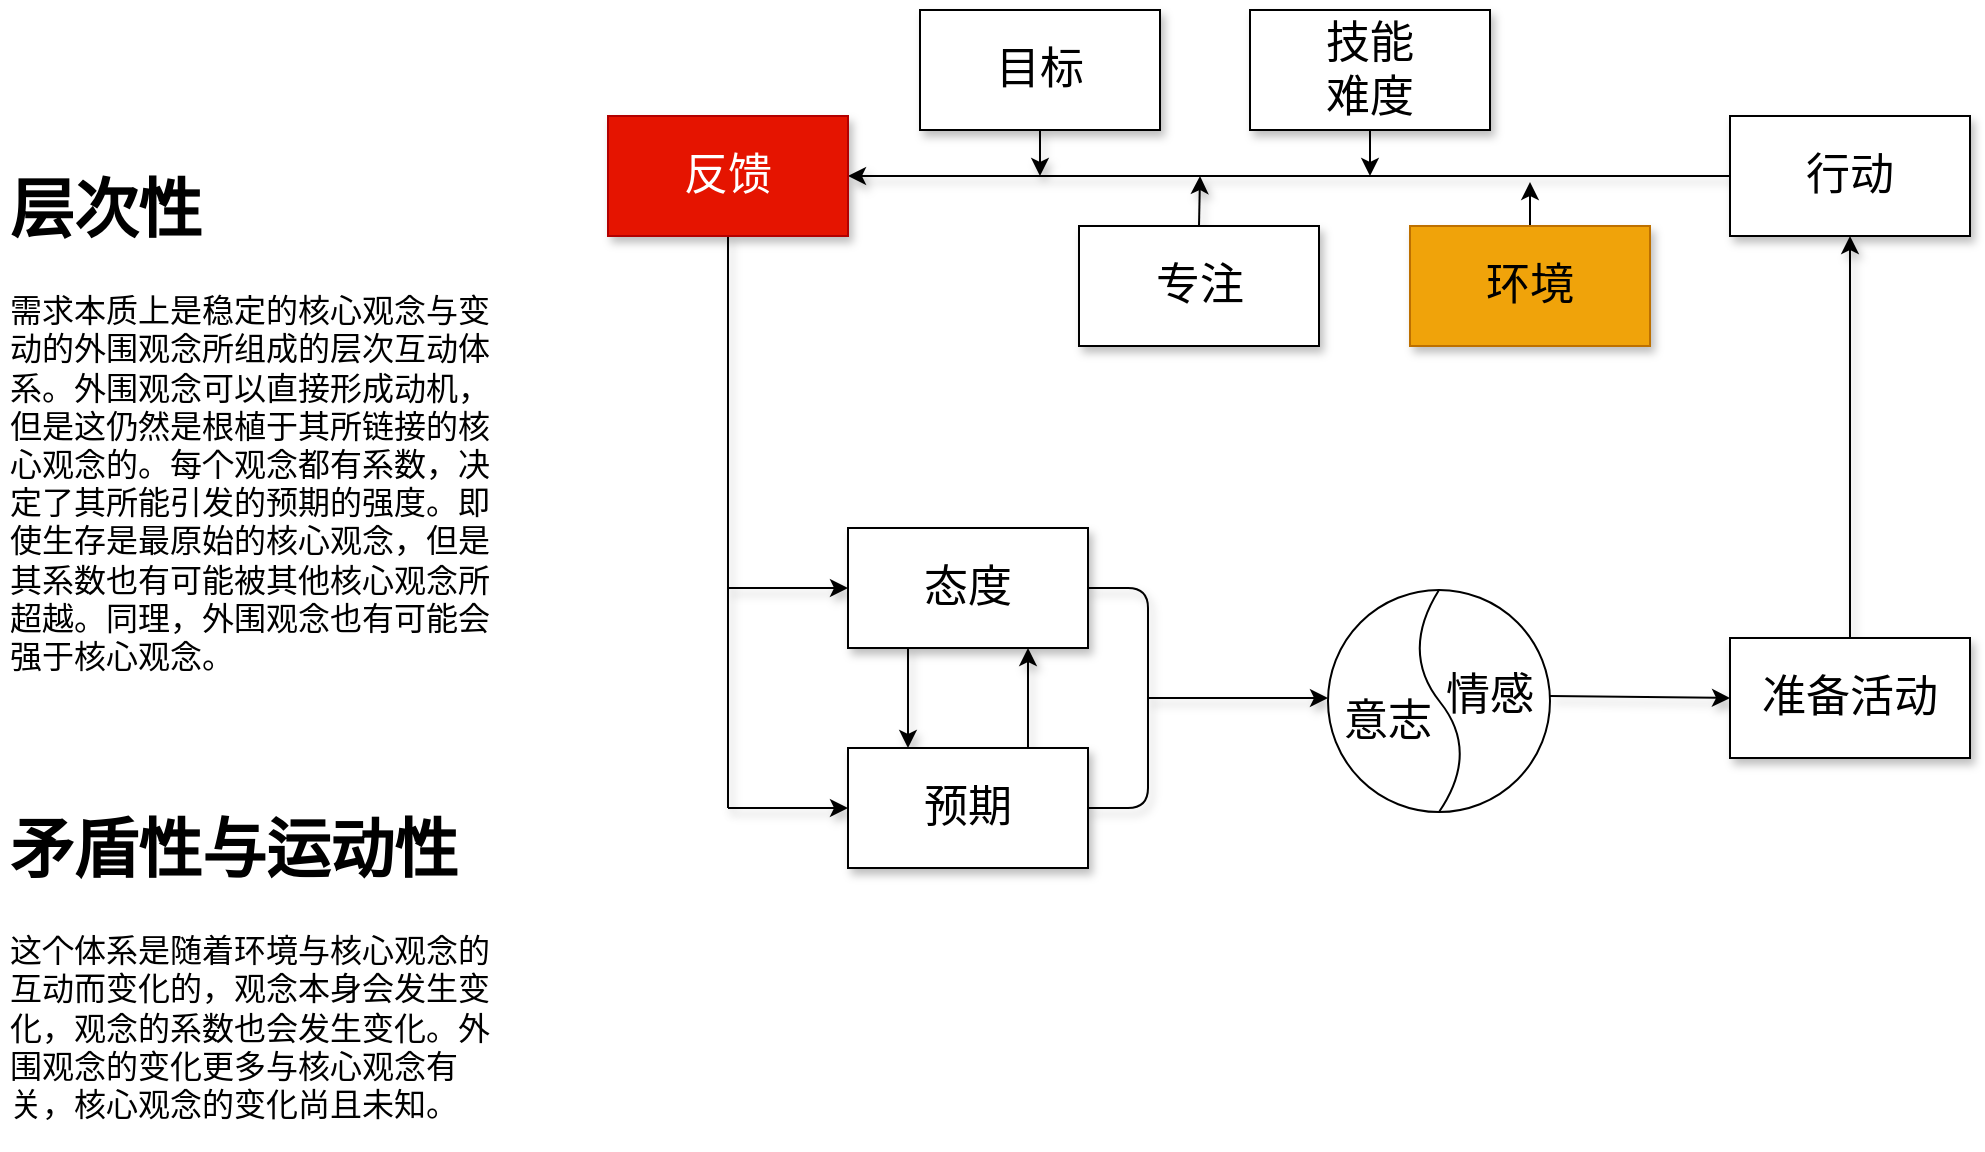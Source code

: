 <mxfile version="20.4.1" type="github" pages="2">
  <diagram id="kPq2ntZRkkWAnAArJFhL" name="预期-行动-反馈模型">
    <mxGraphModel dx="1631" dy="991" grid="0" gridSize="10" guides="1" tooltips="1" connect="1" arrows="1" fold="1" page="1" pageScale="1" pageWidth="1169" pageHeight="827" background="none" math="0" shadow="0">
      <root>
        <mxCell id="0" />
        <mxCell id="1" parent="0" />
        <mxCell id="ibxlL6P6bhPAEz_x_jn9-12" value="" style="edgeStyle=none;orthogonalLoop=1;jettySize=auto;html=1;entryX=1;entryY=0.5;entryDx=0;entryDy=0;exitX=0;exitY=0.5;exitDx=0;exitDy=0;snapToPoint=0;fixDash=0;shadow=1;" parent="1" source="ibxlL6P6bhPAEz_x_jn9-11" target="ibxlL6P6bhPAEz_x_jn9-10" edge="1">
          <mxGeometry relative="1" as="geometry">
            <mxPoint x="706" y="117" as="sourcePoint" />
          </mxGeometry>
        </mxCell>
        <mxCell id="ibxlL6P6bhPAEz_x_jn9-32" style="edgeStyle=none;orthogonalLoop=1;jettySize=auto;html=1;exitX=0.5;exitY=1;exitDx=0;exitDy=0;endArrow=none;endFill=0;snapToPoint=0;fixDash=0;shadow=1;" parent="1" source="ibxlL6P6bhPAEz_x_jn9-10" edge="1">
          <mxGeometry relative="1" as="geometry">
            <mxPoint x="456" y="473" as="targetPoint" />
            <mxPoint x="456" y="103" as="sourcePoint" />
          </mxGeometry>
        </mxCell>
        <mxCell id="ibxlL6P6bhPAEz_x_jn9-10" value="&lt;font style=&quot;font-size: 22px&quot;&gt;反馈&lt;/font&gt;" style="whiteSpace=wrap;html=1;snapToPoint=0;fixDash=0;shadow=1;fillColor=#e51400;strokeColor=#B20000;fontColor=#ffffff;" parent="1" vertex="1">
          <mxGeometry x="396" y="127" width="120" height="60" as="geometry" />
        </mxCell>
        <mxCell id="ibxlL6P6bhPAEz_x_jn9-11" value="&lt;font style=&quot;font-size: 22px&quot;&gt;&lt;font style=&quot;font-size: 22px&quot;&gt;行&lt;/font&gt;&lt;font style=&quot;font-size: 22px&quot;&gt;动&lt;/font&gt;&lt;/font&gt;" style="whiteSpace=wrap;html=1;direction=east;snapToPoint=0;fixDash=0;shadow=1;glass=0;" parent="1" vertex="1">
          <mxGeometry x="957" y="127" width="120" height="60" as="geometry" />
        </mxCell>
        <mxCell id="ibxlL6P6bhPAEz_x_jn9-16" style="edgeStyle=none;orthogonalLoop=1;jettySize=auto;html=1;exitX=0.5;exitY=1;exitDx=0;exitDy=0;snapToPoint=0;fixDash=0;shadow=1;" parent="1" source="ibxlL6P6bhPAEz_x_jn9-13" edge="1">
          <mxGeometry relative="1" as="geometry">
            <mxPoint x="612" y="157" as="targetPoint" />
          </mxGeometry>
        </mxCell>
        <mxCell id="ibxlL6P6bhPAEz_x_jn9-13" value="&lt;font style=&quot;font-size: 22px&quot;&gt;目标&lt;/font&gt;" style="whiteSpace=wrap;html=1;snapToPoint=0;fixDash=0;shadow=1;" parent="1" vertex="1">
          <mxGeometry x="552" y="74" width="120" height="60" as="geometry" />
        </mxCell>
        <mxCell id="PvnQy5CXaOimZ1M_9s1F-1" style="edgeStyle=orthogonalEdgeStyle;rounded=0;orthogonalLoop=1;jettySize=auto;html=1;exitX=0.5;exitY=1;exitDx=0;exitDy=0;" parent="1" edge="1">
          <mxGeometry relative="1" as="geometry">
            <mxPoint x="777" y="157" as="targetPoint" />
            <mxPoint x="777" y="128" as="sourcePoint" />
          </mxGeometry>
        </mxCell>
        <mxCell id="ibxlL6P6bhPAEz_x_jn9-14" value="&lt;font style=&quot;font-size: 22px&quot;&gt;技能&lt;br&gt;难度&lt;/font&gt;" style="whiteSpace=wrap;html=1;snapToPoint=0;fixDash=0;shadow=1;" parent="1" vertex="1">
          <mxGeometry x="717" y="74" width="120" height="60" as="geometry" />
        </mxCell>
        <mxCell id="ibxlL6P6bhPAEz_x_jn9-18" style="edgeStyle=none;orthogonalLoop=1;jettySize=auto;html=1;exitX=0.5;exitY=0;exitDx=0;exitDy=0;snapToPoint=0;fixDash=0;shadow=1;" parent="1" source="ibxlL6P6bhPAEz_x_jn9-15" edge="1">
          <mxGeometry relative="1" as="geometry">
            <mxPoint x="692" y="157" as="targetPoint" />
          </mxGeometry>
        </mxCell>
        <mxCell id="ibxlL6P6bhPAEz_x_jn9-15" value="&lt;font style=&quot;font-size: 22px&quot;&gt;专注&lt;/font&gt;" style="whiteSpace=wrap;html=1;snapToPoint=0;fixDash=0;shadow=1;" parent="1" vertex="1">
          <mxGeometry x="631.5" y="182" width="120" height="60" as="geometry" />
        </mxCell>
        <mxCell id="ibxlL6P6bhPAEz_x_jn9-25" style="edgeStyle=none;orthogonalLoop=1;jettySize=auto;html=1;exitX=0.25;exitY=1;exitDx=0;exitDy=0;entryX=0.25;entryY=0;entryDx=0;entryDy=0;snapToPoint=0;fixDash=0;shadow=1;" parent="1" source="ibxlL6P6bhPAEz_x_jn9-19" target="ibxlL6P6bhPAEz_x_jn9-21" edge="1">
          <mxGeometry relative="1" as="geometry" />
        </mxCell>
        <mxCell id="ibxlL6P6bhPAEz_x_jn9-33" style="edgeStyle=none;orthogonalLoop=1;jettySize=auto;html=1;endArrow=classic;endFill=1;entryX=0;entryY=0.5;entryDx=0;entryDy=0;snapToPoint=0;fixDash=0;shadow=1;" parent="1" target="ibxlL6P6bhPAEz_x_jn9-19" edge="1">
          <mxGeometry relative="1" as="geometry">
            <mxPoint x="506" y="298" as="targetPoint" />
            <mxPoint x="456" y="363" as="sourcePoint" />
          </mxGeometry>
        </mxCell>
        <mxCell id="ibxlL6P6bhPAEz_x_jn9-19" value="&lt;span style=&quot;font-size: 22px&quot;&gt;态度&lt;br&gt;&lt;/span&gt;" style="whiteSpace=wrap;html=1;snapToPoint=0;fixDash=0;shadow=1;" parent="1" vertex="1">
          <mxGeometry x="516" y="333" width="120" height="60" as="geometry" />
        </mxCell>
        <mxCell id="ibxlL6P6bhPAEz_x_jn9-24" style="edgeStyle=none;orthogonalLoop=1;jettySize=auto;html=1;exitX=0.75;exitY=0;exitDx=0;exitDy=0;entryX=0.75;entryY=1;entryDx=0;entryDy=0;snapToPoint=0;fixDash=0;shadow=1;" parent="1" source="ibxlL6P6bhPAEz_x_jn9-21" target="ibxlL6P6bhPAEz_x_jn9-19" edge="1">
          <mxGeometry relative="1" as="geometry" />
        </mxCell>
        <mxCell id="ibxlL6P6bhPAEz_x_jn9-34" style="edgeStyle=none;orthogonalLoop=1;jettySize=auto;html=1;endArrow=classic;endFill=1;entryX=0;entryY=0.5;entryDx=0;entryDy=0;snapToPoint=0;fixDash=0;shadow=1;" parent="1" target="ibxlL6P6bhPAEz_x_jn9-21" edge="1">
          <mxGeometry relative="1" as="geometry">
            <mxPoint x="436" y="508" as="targetPoint" />
            <mxPoint x="456" y="473" as="sourcePoint" />
          </mxGeometry>
        </mxCell>
        <mxCell id="ibxlL6P6bhPAEz_x_jn9-21" value="&lt;font style=&quot;font-size: 22px&quot;&gt;预期&lt;/font&gt;" style="whiteSpace=wrap;html=1;snapToPoint=0;fixDash=0;shadow=1;" parent="1" vertex="1">
          <mxGeometry x="516" y="443" width="120" height="60" as="geometry" />
        </mxCell>
        <mxCell id="ibxlL6P6bhPAEz_x_jn9-30" style="edgeStyle=none;orthogonalLoop=1;jettySize=auto;html=1;entryX=0;entryY=0.5;entryDx=0;entryDy=0;startArrow=none;snapToPoint=0;fixDash=0;shadow=1;exitX=1;exitY=0.5;exitDx=0;exitDy=0;" parent="1" source="keqpm7v_gJoTvBz5cPvA-7" target="ibxlL6P6bhPAEz_x_jn9-26" edge="1">
          <mxGeometry relative="1" as="geometry">
            <mxPoint x="816" y="418" as="targetPoint" />
            <mxPoint x="876" y="418" as="sourcePoint" />
          </mxGeometry>
        </mxCell>
        <mxCell id="ibxlL6P6bhPAEz_x_jn9-31" style="edgeStyle=none;orthogonalLoop=1;jettySize=auto;html=1;exitX=0.5;exitY=0;exitDx=0;exitDy=0;entryX=0.5;entryY=1;entryDx=0;entryDy=0;snapToPoint=0;fixDash=0;shadow=1;" parent="1" source="ibxlL6P6bhPAEz_x_jn9-26" target="ibxlL6P6bhPAEz_x_jn9-11" edge="1">
          <mxGeometry relative="1" as="geometry" />
        </mxCell>
        <mxCell id="ibxlL6P6bhPAEz_x_jn9-26" value="&lt;font style=&quot;font-size: 22px&quot;&gt;准备活动&lt;/font&gt;" style="whiteSpace=wrap;html=1;snapToPoint=0;fixDash=0;shadow=1;" parent="1" vertex="1">
          <mxGeometry x="957" y="388" width="120" height="60" as="geometry" />
        </mxCell>
        <mxCell id="ibxlL6P6bhPAEz_x_jn9-29" value="" style="endArrow=none;html=1;exitX=1;exitY=0.5;exitDx=0;exitDy=0;entryX=1;entryY=0.5;entryDx=0;entryDy=0;snapToPoint=0;fixDash=0;shadow=1;" parent="1" source="ibxlL6P6bhPAEz_x_jn9-21" target="ibxlL6P6bhPAEz_x_jn9-19" edge="1">
          <mxGeometry width="50" height="50" relative="1" as="geometry">
            <mxPoint x="671" y="438" as="sourcePoint" />
            <mxPoint x="721" y="388" as="targetPoint" />
            <Array as="points">
              <mxPoint x="666" y="473" />
              <mxPoint x="666" y="363" />
            </Array>
          </mxGeometry>
        </mxCell>
        <mxCell id="ibxlL6P6bhPAEz_x_jn9-36" style="edgeStyle=none;orthogonalLoop=1;jettySize=auto;html=1;endArrow=classic;endFill=1;entryX=0;entryY=0.5;entryDx=0;entryDy=0;snapToPoint=0;fixDash=0;shadow=1;" parent="1" edge="1">
          <mxGeometry relative="1" as="geometry">
            <mxPoint x="756" y="418" as="targetPoint" />
            <mxPoint x="666" y="418" as="sourcePoint" />
          </mxGeometry>
        </mxCell>
        <mxCell id="dJDtyNAbK6uFxzYJcRhW-17" value="" style="edgeStyle=orthogonalEdgeStyle;rounded=0;orthogonalLoop=1;jettySize=auto;html=1;startArrow=none;startFill=0;endArrow=none;endFill=0;strokeColor=none;" parent="1" edge="1">
          <mxGeometry relative="1" as="geometry">
            <mxPoint x="816.059" y="448" as="sourcePoint" />
            <mxPoint x="737" y="481" as="targetPoint" />
          </mxGeometry>
        </mxCell>
        <mxCell id="2JWgwbIt5jw4n_CIhUtz-4" style="edgeStyle=none;rounded=0;orthogonalLoop=1;jettySize=auto;html=1;exitX=0.5;exitY=0;exitDx=0;exitDy=0;fontSize=22;" parent="1" source="2JWgwbIt5jw4n_CIhUtz-3" edge="1">
          <mxGeometry relative="1" as="geometry">
            <mxPoint x="857" y="160" as="targetPoint" />
          </mxGeometry>
        </mxCell>
        <mxCell id="2JWgwbIt5jw4n_CIhUtz-3" value="&lt;font style=&quot;font-size: 22px&quot;&gt;环境&lt;/font&gt;" style="whiteSpace=wrap;html=1;snapToPoint=0;fixDash=0;shadow=1;fillColor=#f0a30a;fontColor=#000000;strokeColor=#BD7000;" parent="1" vertex="1">
          <mxGeometry x="797" y="182" width="120" height="60" as="geometry" />
        </mxCell>
        <mxCell id="keqpm7v_gJoTvBz5cPvA-9" value="" style="group" parent="1" vertex="1" connectable="0">
          <mxGeometry x="756" y="364" width="111" height="111" as="geometry" />
        </mxCell>
        <mxCell id="keqpm7v_gJoTvBz5cPvA-4" value="" style="ellipse;whiteSpace=wrap;html=1;aspect=fixed;fontSize=22;" parent="keqpm7v_gJoTvBz5cPvA-9" vertex="1">
          <mxGeometry width="111" height="111" as="geometry" />
        </mxCell>
        <mxCell id="keqpm7v_gJoTvBz5cPvA-5" value="" style="curved=1;endArrow=none;html=1;rounded=0;fontSize=22;entryX=0.5;entryY=0;entryDx=0;entryDy=0;exitX=0.5;exitY=1;exitDx=0;exitDy=0;endFill=0;" parent="keqpm7v_gJoTvBz5cPvA-9" source="keqpm7v_gJoTvBz5cPvA-4" target="keqpm7v_gJoTvBz5cPvA-4" edge="1">
          <mxGeometry width="50" height="50" relative="1" as="geometry">
            <mxPoint x="16" y="80.5" as="sourcePoint" />
            <mxPoint x="66" y="30.5" as="targetPoint" />
            <Array as="points">
              <mxPoint x="76" y="81" />
              <mxPoint x="36" y="31" />
            </Array>
          </mxGeometry>
        </mxCell>
        <mxCell id="keqpm7v_gJoTvBz5cPvA-6" value="意志" style="text;html=1;strokeColor=none;fillColor=none;align=center;verticalAlign=middle;whiteSpace=wrap;rounded=0;fontSize=22;" parent="keqpm7v_gJoTvBz5cPvA-9" vertex="1">
          <mxGeometry y="51" width="60" height="30" as="geometry" />
        </mxCell>
        <mxCell id="keqpm7v_gJoTvBz5cPvA-7" value="情感" style="text;html=1;strokeColor=none;fillColor=none;align=center;verticalAlign=middle;whiteSpace=wrap;rounded=0;fontSize=22;" parent="keqpm7v_gJoTvBz5cPvA-9" vertex="1">
          <mxGeometry x="51" y="38" width="60" height="30" as="geometry" />
        </mxCell>
        <mxCell id="lbbJXawMjLOiKPOYFRqx-36" value="&lt;h1&gt;层次性&lt;/h1&gt;&lt;p&gt;&lt;span style=&quot;text-align: center;&quot;&gt;需求本质上是稳定的核心观念与变动的外围观念所组成的层次互动体系。外围观念可以直接形成动机，但是这仍然是根植于其所链接的核心观念的。每个观念都有系数，决定了其所能引发的预期的强度。即使生存是最原始的核心观念，但是其系数也有可能被其他核心观念所超越。同理，外围观念也有可能会强于核心观念。&lt;/span&gt;&lt;/p&gt;" style="text;html=1;strokeColor=none;fillColor=none;spacing=5;spacingTop=-20;whiteSpace=wrap;overflow=hidden;rounded=0;fontSize=16;opacity=0;" parent="1" vertex="1">
          <mxGeometry x="92" y="144" width="260.5" height="281" as="geometry" />
        </mxCell>
        <mxCell id="lbbJXawMjLOiKPOYFRqx-37" value="&lt;h1&gt;矛盾性与运动性&lt;/h1&gt;&lt;p&gt;&lt;span style=&quot;text-align: center;&quot;&gt;这个体系是随着环境与核心观念的互动而变化的，观念本身会发生变化，观念的系数也会发生变化。外围观念的变化更多与核心观念有关，核心观念的变化尚且未知。&lt;/span&gt;&lt;br&gt;&lt;/p&gt;" style="text;html=1;strokeColor=none;fillColor=none;spacing=5;spacingTop=-20;whiteSpace=wrap;overflow=hidden;rounded=0;fontSize=16;opacity=0;" parent="1" vertex="1">
          <mxGeometry x="92" y="464" width="250.5" height="180" as="geometry" />
        </mxCell>
      </root>
    </mxGraphModel>
  </diagram>
  <diagram id="bZnWhGwlDkqfE6Z6Ka0u" name="需求-预期模型">
    <mxGraphModel dx="1223" dy="743" grid="1" gridSize="10" guides="1" tooltips="1" connect="1" arrows="1" fold="1" page="1" pageScale="1" pageWidth="827" pageHeight="1169" math="0" shadow="0">
      <root>
        <mxCell id="0" />
        <mxCell id="1" parent="0" />
        <mxCell id="CN2NexuVnx9_SkuIJJvM-2" value="" style="edgeStyle=none;rounded=0;orthogonalLoop=1;jettySize=auto;html=1;entryX=0.625;entryY=0.2;entryDx=0;entryDy=0;entryPerimeter=0;" edge="1" parent="1" source="CN2NexuVnx9_SkuIJJvM-4" target="CN2NexuVnx9_SkuIJJvM-17">
          <mxGeometry relative="1" as="geometry" />
        </mxCell>
        <mxCell id="CN2NexuVnx9_SkuIJJvM-3" style="edgeStyle=none;rounded=0;orthogonalLoop=1;jettySize=auto;html=1;exitX=0.75;exitY=1;exitDx=0;exitDy=0;entryX=0.25;entryY=0.25;entryDx=0;entryDy=0;entryPerimeter=0;startArrow=classic;startFill=1;endArrow=none;endFill=0;" edge="1" parent="1" source="CN2NexuVnx9_SkuIJJvM-4" target="f7RIj0uco2Hz7s-HtjSD-1">
          <mxGeometry relative="1" as="geometry">
            <mxPoint x="1091.52" y="885.48" as="targetPoint" />
          </mxGeometry>
        </mxCell>
        <mxCell id="CN2NexuVnx9_SkuIJJvM-4" value="&lt;font style=&quot;font-size: 22px&quot;&gt;预期&lt;/font&gt;" style="whiteSpace=wrap;html=1;snapToPoint=0;fixDash=0;shadow=1;" vertex="1" parent="1">
          <mxGeometry x="939" y="785" width="120" height="60" as="geometry" />
        </mxCell>
        <mxCell id="CN2NexuVnx9_SkuIJJvM-5" value="" style="group;opacity=0;fillColor=none;" vertex="1" connectable="0" parent="1">
          <mxGeometry x="414" y="710" width="346" height="210" as="geometry" />
        </mxCell>
        <mxCell id="CN2NexuVnx9_SkuIJJvM-6" value="" style="shape=hexagon;perimeter=hexagonPerimeter2;whiteSpace=wrap;html=1;fixedSize=1;" vertex="1" parent="CN2NexuVnx9_SkuIJJvM-5">
          <mxGeometry width="346" height="210" as="geometry" />
        </mxCell>
        <mxCell id="CN2NexuVnx9_SkuIJJvM-7" value="&lt;font style=&quot;font-size: 22px&quot;&gt;需求&lt;/font&gt;" style="whiteSpace=wrap;html=1;snapToPoint=0;fixDash=0;shadow=1;fillColor=#60a917;fontColor=#ffffff;strokeColor=#2D7600;" vertex="1" parent="CN2NexuVnx9_SkuIJJvM-5">
          <mxGeometry x="26" y="30" width="120" height="60" as="geometry" />
        </mxCell>
        <mxCell id="CN2NexuVnx9_SkuIJJvM-8" value="&lt;font style=&quot;font-size: 22px&quot;&gt;事件&lt;br&gt;&lt;/font&gt;" style="whiteSpace=wrap;html=1;snapToPoint=0;fixDash=0;shadow=1;" vertex="1" parent="CN2NexuVnx9_SkuIJJvM-5">
          <mxGeometry x="113" y="130" width="120" height="60" as="geometry" />
        </mxCell>
        <mxCell id="CN2NexuVnx9_SkuIJJvM-9" value="" style="group" vertex="1" connectable="0" parent="CN2NexuVnx9_SkuIJJvM-5">
          <mxGeometry x="216" y="4.5" width="111" height="111" as="geometry" />
        </mxCell>
        <mxCell id="CN2NexuVnx9_SkuIJJvM-10" value="" style="ellipse;whiteSpace=wrap;html=1;aspect=fixed;fontSize=22;" vertex="1" parent="CN2NexuVnx9_SkuIJJvM-9">
          <mxGeometry width="111" height="111" as="geometry" />
        </mxCell>
        <mxCell id="CN2NexuVnx9_SkuIJJvM-11" value="" style="group" vertex="1" connectable="0" parent="CN2NexuVnx9_SkuIJJvM-9">
          <mxGeometry y="31" width="111" height="50" as="geometry" />
        </mxCell>
        <mxCell id="CN2NexuVnx9_SkuIJJvM-12" value="认知" style="text;html=1;strokeColor=none;fillColor=none;align=center;verticalAlign=middle;whiteSpace=wrap;rounded=0;fontSize=22;" vertex="1" parent="CN2NexuVnx9_SkuIJJvM-11">
          <mxGeometry y="20" width="60" height="30" as="geometry" />
        </mxCell>
        <mxCell id="CN2NexuVnx9_SkuIJJvM-13" value="情绪" style="text;html=1;strokeColor=none;fillColor=none;align=center;verticalAlign=middle;whiteSpace=wrap;rounded=0;fontSize=22;" vertex="1" parent="CN2NexuVnx9_SkuIJJvM-11">
          <mxGeometry x="51" y="7" width="60" height="30" as="geometry" />
        </mxCell>
        <mxCell id="CN2NexuVnx9_SkuIJJvM-14" value="" style="curved=1;endArrow=none;html=1;rounded=0;fontSize=22;entryX=0.5;entryY=0;entryDx=0;entryDy=0;exitX=0.5;exitY=1;exitDx=0;exitDy=0;endFill=0;" edge="1" parent="CN2NexuVnx9_SkuIJJvM-9" source="CN2NexuVnx9_SkuIJJvM-10" target="CN2NexuVnx9_SkuIJJvM-10">
          <mxGeometry width="50" height="50" relative="1" as="geometry">
            <mxPoint x="-588" y="-379.5" as="sourcePoint" />
            <mxPoint x="-538" y="-429.5" as="targetPoint" />
            <Array as="points">
              <mxPoint x="76" y="81" />
              <mxPoint x="36" y="31" />
            </Array>
          </mxGeometry>
        </mxCell>
        <mxCell id="CN2NexuVnx9_SkuIJJvM-15" style="edgeStyle=orthogonalEdgeStyle;rounded=0;orthogonalLoop=1;jettySize=auto;html=1;exitX=1;exitY=0.5;exitDx=0;exitDy=0;entryX=0;entryY=0.5;entryDx=0;entryDy=0;" edge="1" parent="1" source="CN2NexuVnx9_SkuIJJvM-6" target="CN2NexuVnx9_SkuIJJvM-4">
          <mxGeometry relative="1" as="geometry" />
        </mxCell>
        <mxCell id="CN2NexuVnx9_SkuIJJvM-16" value="增幅或者削弱" style="edgeStyle=none;rounded=0;orthogonalLoop=1;jettySize=auto;html=1;exitX=0.875;exitY=0.5;exitDx=0;exitDy=0;exitPerimeter=0;entryX=0.16;entryY=0.55;entryDx=0;entryDy=0;entryPerimeter=0;" edge="1" parent="1" source="CN2NexuVnx9_SkuIJJvM-17" target="f7RIj0uco2Hz7s-HtjSD-1">
          <mxGeometry relative="1" as="geometry">
            <mxPoint x="1061.4" y="915.0" as="targetPoint" />
          </mxGeometry>
        </mxCell>
        <mxCell id="CN2NexuVnx9_SkuIJJvM-17" value="成本与收益" style="ellipse;shape=cloud;whiteSpace=wrap;html=1;shadow=1;" vertex="1" parent="1">
          <mxGeometry x="830" y="883" width="120" height="80" as="geometry" />
        </mxCell>
        <mxCell id="f7RIj0uco2Hz7s-HtjSD-1" value="难度（自我效能感）" style="ellipse;shape=cloud;whiteSpace=wrap;html=1;shadow=1;" vertex="1" parent="1">
          <mxGeometry x="1054" y="873" width="165" height="90" as="geometry" />
        </mxCell>
        <mxCell id="f7RIj0uco2Hz7s-HtjSD-4" value="" style="rounded=0;orthogonalLoop=1;jettySize=auto;html=1;fontSize=22;endArrow=none;endFill=0;startArrow=classic;startFill=1;" edge="1" parent="1" source="f7RIj0uco2Hz7s-HtjSD-2" target="f7RIj0uco2Hz7s-HtjSD-3">
          <mxGeometry relative="1" as="geometry" />
        </mxCell>
        <mxCell id="f7RIj0uco2Hz7s-HtjSD-2" value="&lt;font style=&quot;font-size: 22px;&quot;&gt;需求&lt;/font&gt;" style="ellipse;whiteSpace=wrap;html=1;" vertex="1" parent="1">
          <mxGeometry x="510" y="410" width="120" height="80" as="geometry" />
        </mxCell>
        <mxCell id="f7RIj0uco2Hz7s-HtjSD-3" value="&lt;font style=&quot;font-size: 22px;&quot;&gt;社会比较&lt;/font&gt;" style="rhombus;whiteSpace=wrap;html=1;" vertex="1" parent="1">
          <mxGeometry x="730" y="340" width="170" height="120" as="geometry" />
        </mxCell>
      </root>
    </mxGraphModel>
  </diagram>
</mxfile>
